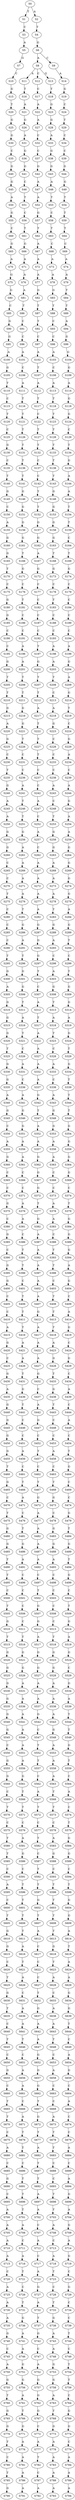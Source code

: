 strict digraph  {
	S0 -> S1 [ label = T ];
	S0 -> S2 [ label = A ];
	S1 -> S3 [ label = C ];
	S2 -> S4 [ label = T ];
	S3 -> S5 [ label = A ];
	S4 -> S6 [ label = G ];
	S5 -> S7 [ label = G ];
	S6 -> S8 [ label = A ];
	S6 -> S9 [ label = C ];
	S7 -> S10 [ label = C ];
	S8 -> S11 [ label = A ];
	S8 -> S12 [ label = C ];
	S8 -> S13 [ label = G ];
	S9 -> S14 [ label = A ];
	S10 -> S15 [ label = G ];
	S11 -> S16 [ label = T ];
	S12 -> S17 [ label = C ];
	S13 -> S18 [ label = T ];
	S14 -> S19 [ label = G ];
	S15 -> S20 [ label = T ];
	S16 -> S21 [ label = A ];
	S17 -> S22 [ label = A ];
	S18 -> S23 [ label = G ];
	S19 -> S24 [ label = C ];
	S20 -> S25 [ label = G ];
	S21 -> S26 [ label = G ];
	S22 -> S27 [ label = A ];
	S23 -> S28 [ label = G ];
	S24 -> S29 [ label = T ];
	S25 -> S30 [ label = G ];
	S26 -> S31 [ label = A ];
	S27 -> S32 [ label = C ];
	S28 -> S33 [ label = A ];
	S29 -> S34 [ label = C ];
	S30 -> S35 [ label = C ];
	S31 -> S36 [ label = G ];
	S32 -> S37 [ label = C ];
	S33 -> S38 [ label = G ];
	S34 -> S39 [ label = C ];
	S35 -> S40 [ label = G ];
	S36 -> S41 [ label = G ];
	S37 -> S42 [ label = G ];
	S38 -> S43 [ label = G ];
	S39 -> S44 [ label = G ];
	S40 -> S45 [ label = G ];
	S41 -> S46 [ label = C ];
	S42 -> S47 [ label = A ];
	S43 -> S48 [ label = A ];
	S44 -> S49 [ label = G ];
	S45 -> S50 [ label = A ];
	S46 -> S51 [ label = T ];
	S47 -> S52 [ label = A ];
	S48 -> S53 [ label = T ];
	S49 -> S54 [ label = T ];
	S50 -> S55 [ label = G ];
	S51 -> S56 [ label = C ];
	S52 -> S57 [ label = G ];
	S53 -> S58 [ label = C ];
	S54 -> S59 [ label = T ];
	S55 -> S60 [ label = C ];
	S56 -> S61 [ label = T ];
	S57 -> S62 [ label = T ];
	S58 -> S63 [ label = T ];
	S59 -> S64 [ label = T ];
	S60 -> S65 [ label = G ];
	S61 -> S66 [ label = G ];
	S62 -> S67 [ label = A ];
	S63 -> S68 [ label = C ];
	S64 -> S69 [ label = C ];
	S65 -> S70 [ label = A ];
	S66 -> S71 [ label = A ];
	S67 -> S72 [ label = A ];
	S68 -> S73 [ label = A ];
	S69 -> S74 [ label = A ];
	S70 -> S75 [ label = G ];
	S71 -> S76 [ label = A ];
	S72 -> S77 [ label = A ];
	S73 -> S78 [ label = A ];
	S74 -> S79 [ label = A ];
	S75 -> S80 [ label = G ];
	S76 -> S81 [ label = A ];
	S77 -> S82 [ label = G ];
	S78 -> S83 [ label = G ];
	S79 -> S84 [ label = T ];
	S80 -> S85 [ label = C ];
	S81 -> S86 [ label = T ];
	S82 -> S87 [ label = T ];
	S83 -> S88 [ label = T ];
	S84 -> S89 [ label = T ];
	S85 -> S90 [ label = G ];
	S86 -> S91 [ label = C ];
	S87 -> S92 [ label = T ];
	S88 -> S93 [ label = C ];
	S89 -> S94 [ label = A ];
	S90 -> S95 [ label = G ];
	S91 -> S96 [ label = C ];
	S92 -> S97 [ label = C ];
	S93 -> S98 [ label = C ];
	S94 -> S99 [ label = G ];
	S95 -> S100 [ label = A ];
	S96 -> S101 [ label = A ];
	S97 -> S102 [ label = A ];
	S98 -> S103 [ label = A ];
	S99 -> S104 [ label = G ];
	S100 -> S105 [ label = G ];
	S101 -> S106 [ label = C ];
	S102 -> S107 [ label = T ];
	S103 -> S108 [ label = C ];
	S104 -> S109 [ label = G ];
	S105 -> S110 [ label = T ];
	S106 -> S111 [ label = A ];
	S107 -> S112 [ label = A ];
	S108 -> S113 [ label = A ];
	S109 -> S114 [ label = A ];
	S110 -> S115 [ label = C ];
	S111 -> S116 [ label = T ];
	S112 -> S117 [ label = T ];
	S113 -> S118 [ label = T ];
	S114 -> S119 [ label = G ];
	S115 -> S120 [ label = T ];
	S116 -> S121 [ label = T ];
	S117 -> S122 [ label = C ];
	S118 -> S123 [ label = T ];
	S119 -> S124 [ label = G ];
	S120 -> S125 [ label = C ];
	S121 -> S126 [ label = T ];
	S122 -> S127 [ label = T ];
	S123 -> S128 [ label = T ];
	S124 -> S129 [ label = C ];
	S125 -> S130 [ label = G ];
	S126 -> S131 [ label = T ];
	S127 -> S132 [ label = T ];
	S128 -> S133 [ label = T ];
	S129 -> S134 [ label = T ];
	S130 -> S135 [ label = C ];
	S131 -> S136 [ label = T ];
	S132 -> S137 [ label = C ];
	S133 -> S138 [ label = T ];
	S134 -> S139 [ label = G ];
	S135 -> S140 [ label = T ];
	S136 -> S141 [ label = T ];
	S137 -> S142 [ label = C ];
	S138 -> S143 [ label = T ];
	S139 -> S144 [ label = A ];
	S140 -> S145 [ label = G ];
	S141 -> S146 [ label = G ];
	S142 -> S147 [ label = T ];
	S143 -> S148 [ label = G ];
	S144 -> S149 [ label = A ];
	S145 -> S150 [ label = C ];
	S146 -> S151 [ label = G ];
	S147 -> S152 [ label = T ];
	S148 -> S153 [ label = G ];
	S149 -> S154 [ label = T ];
	S150 -> S155 [ label = A ];
	S151 -> S156 [ label = G ];
	S152 -> S157 [ label = G ];
	S153 -> S158 [ label = G ];
	S154 -> S159 [ label = T ];
	S155 -> S160 [ label = G ];
	S156 -> S161 [ label = G ];
	S157 -> S162 [ label = G ];
	S158 -> S163 [ label = G ];
	S159 -> S164 [ label = C ];
	S160 -> S165 [ label = G ];
	S161 -> S166 [ label = T ];
	S162 -> S167 [ label = A ];
	S163 -> S168 [ label = T ];
	S164 -> S169 [ label = T ];
	S165 -> S170 [ label = T ];
	S166 -> S171 [ label = G ];
	S167 -> S172 [ label = G ];
	S168 -> S173 [ label = G ];
	S169 -> S174 [ label = G ];
	S170 -> S175 [ label = C ];
	S171 -> S176 [ label = C ];
	S172 -> S177 [ label = C ];
	S173 -> S178 [ label = C ];
	S174 -> S179 [ label = C ];
	S175 -> S180 [ label = G ];
	S176 -> S181 [ label = T ];
	S177 -> S182 [ label = C ];
	S178 -> S183 [ label = T ];
	S179 -> S184 [ label = C ];
	S180 -> S185 [ label = G ];
	S181 -> S186 [ label = C ];
	S182 -> S187 [ label = C ];
	S183 -> S188 [ label = C ];
	S184 -> S189 [ label = C ];
	S185 -> S190 [ label = C ];
	S186 -> S191 [ label = C ];
	S187 -> S192 [ label = C ];
	S188 -> S193 [ label = C ];
	S189 -> S194 [ label = C ];
	S190 -> S195 [ label = C ];
	S191 -> S196 [ label = A ];
	S192 -> S197 [ label = T ];
	S193 -> S198 [ label = A ];
	S194 -> S199 [ label = A ];
	S195 -> S200 [ label = G ];
	S196 -> S201 [ label = A ];
	S197 -> S202 [ label = G ];
	S198 -> S203 [ label = A ];
	S199 -> S204 [ label = G ];
	S200 -> S205 [ label = T ];
	S201 -> S206 [ label = T ];
	S202 -> S207 [ label = T ];
	S203 -> S208 [ label = T ];
	S204 -> S209 [ label = A ];
	S205 -> S210 [ label = T ];
	S206 -> S211 [ label = T ];
	S207 -> S212 [ label = T ];
	S208 -> S213 [ label = C ];
	S209 -> S214 [ label = G ];
	S210 -> S215 [ label = G ];
	S211 -> S216 [ label = G ];
	S212 -> S217 [ label = A ];
	S213 -> S218 [ label = A ];
	S214 -> S219 [ label = T ];
	S215 -> S220 [ label = A ];
	S216 -> S221 [ label = G ];
	S217 -> S222 [ label = T ];
	S218 -> S223 [ label = G ];
	S219 -> S224 [ label = C ];
	S220 -> S225 [ label = G ];
	S221 -> S226 [ label = T ];
	S222 -> S227 [ label = T ];
	S223 -> S228 [ label = C ];
	S224 -> S229 [ label = G ];
	S225 -> S230 [ label = C ];
	S226 -> S231 [ label = C ];
	S227 -> S232 [ label = T ];
	S228 -> S233 [ label = C ];
	S229 -> S234 [ label = A ];
	S230 -> S235 [ label = T ];
	S231 -> S236 [ label = C ];
	S232 -> S237 [ label = C ];
	S233 -> S238 [ label = C ];
	S234 -> S239 [ label = C ];
	S235 -> S240 [ label = G ];
	S236 -> S241 [ label = A ];
	S237 -> S242 [ label = C ];
	S238 -> S243 [ label = A ];
	S239 -> S244 [ label = A ];
	S240 -> S245 [ label = A ];
	S241 -> S246 [ label = T ];
	S242 -> S247 [ label = A ];
	S243 -> S248 [ label = C ];
	S244 -> S249 [ label = G ];
	S245 -> S250 [ label = A ];
	S246 -> S251 [ label = T ];
	S247 -> S252 [ label = C ];
	S248 -> S253 [ label = T ];
	S249 -> S254 [ label = A ];
	S250 -> S255 [ label = G ];
	S251 -> S256 [ label = G ];
	S252 -> S257 [ label = A ];
	S253 -> S258 [ label = G ];
	S254 -> S259 [ label = A ];
	S255 -> S260 [ label = G ];
	S256 -> S261 [ label = A ];
	S257 -> S262 [ label = C ];
	S258 -> S263 [ label = G ];
	S259 -> S264 [ label = G ];
	S260 -> S265 [ label = C ];
	S261 -> S266 [ label = A ];
	S262 -> S267 [ label = A ];
	S263 -> S268 [ label = A ];
	S264 -> S269 [ label = G ];
	S265 -> S270 [ label = C ];
	S266 -> S271 [ label = A ];
	S267 -> S272 [ label = A ];
	S268 -> S273 [ label = A ];
	S269 -> S274 [ label = G ];
	S270 -> S275 [ label = T ];
	S271 -> S276 [ label = A ];
	S272 -> S277 [ label = A ];
	S273 -> S278 [ label = A ];
	S274 -> S279 [ label = G ];
	S275 -> S280 [ label = C ];
	S276 -> S281 [ label = T ];
	S277 -> S282 [ label = A ];
	S278 -> S283 [ label = T ];
	S279 -> S284 [ label = A ];
	S280 -> S285 [ label = C ];
	S281 -> S286 [ label = G ];
	S282 -> S287 [ label = G ];
	S283 -> S288 [ label = G ];
	S284 -> S289 [ label = G ];
	S285 -> S290 [ label = C ];
	S286 -> S291 [ label = A ];
	S287 -> S292 [ label = G ];
	S288 -> S293 [ label = A ];
	S289 -> S294 [ label = T ];
	S290 -> S295 [ label = T ];
	S291 -> S296 [ label = T ];
	S292 -> S297 [ label = G ];
	S293 -> S298 [ label = C ];
	S294 -> S299 [ label = C ];
	S295 -> S300 [ label = G ];
	S296 -> S301 [ label = G ];
	S297 -> S302 [ label = T ];
	S298 -> S303 [ label = A ];
	S299 -> S304 [ label = T ];
	S300 -> S305 [ label = A ];
	S301 -> S306 [ label = G ];
	S302 -> S307 [ label = C ];
	S303 -> S308 [ label = G ];
	S304 -> S309 [ label = G ];
	S305 -> S310 [ label = G ];
	S306 -> S311 [ label = T ];
	S307 -> S312 [ label = A ];
	S308 -> S313 [ label = T ];
	S309 -> S314 [ label = G ];
	S310 -> S315 [ label = G ];
	S311 -> S316 [ label = A ];
	S312 -> S317 [ label = T ];
	S313 -> S318 [ label = A ];
	S314 -> S319 [ label = A ];
	S315 -> S320 [ label = G ];
	S316 -> S321 [ label = T ];
	S317 -> S322 [ label = A ];
	S318 -> S323 [ label = T ];
	S319 -> S324 [ label = G ];
	S320 -> S325 [ label = T ];
	S321 -> S326 [ label = C ];
	S322 -> S327 [ label = A ];
	S323 -> S328 [ label = C ];
	S324 -> S329 [ label = T ];
	S325 -> S330 [ label = G ];
	S326 -> S331 [ label = A ];
	S327 -> S332 [ label = A ];
	S328 -> S333 [ label = A ];
	S329 -> S334 [ label = G ];
	S330 -> S335 [ label = G ];
	S331 -> S336 [ label = C ];
	S332 -> S337 [ label = A ];
	S333 -> S338 [ label = C ];
	S334 -> S339 [ label = T ];
	S335 -> S340 [ label = A ];
	S336 -> S341 [ label = A ];
	S337 -> S342 [ label = G ];
	S338 -> S343 [ label = A ];
	S339 -> S344 [ label = T ];
	S340 -> S345 [ label = G ];
	S341 -> S346 [ label = G ];
	S342 -> S347 [ label = T ];
	S343 -> S348 [ label = G ];
	S344 -> S349 [ label = T ];
	S345 -> S350 [ label = C ];
	S346 -> S351 [ label = G ];
	S347 -> S352 [ label = A ];
	S348 -> S353 [ label = G ];
	S349 -> S354 [ label = G ];
	S350 -> S355 [ label = A ];
	S351 -> S356 [ label = A ];
	S352 -> S357 [ label = A ];
	S353 -> S358 [ label = A ];
	S354 -> S359 [ label = G ];
	S355 -> S360 [ label = G ];
	S356 -> S361 [ label = A ];
	S357 -> S362 [ label = G ];
	S358 -> S363 [ label = A ];
	S359 -> S364 [ label = G ];
	S360 -> S365 [ label = C ];
	S361 -> S366 [ label = C ];
	S362 -> S367 [ label = G ];
	S363 -> S368 [ label = C ];
	S364 -> S369 [ label = G ];
	S365 -> S370 [ label = C ];
	S366 -> S371 [ label = C ];
	S367 -> S372 [ label = G ];
	S368 -> S373 [ label = C ];
	S369 -> S374 [ label = C ];
	S370 -> S375 [ label = G ];
	S371 -> S376 [ label = A ];
	S372 -> S377 [ label = T ];
	S373 -> S378 [ label = A ];
	S374 -> S379 [ label = T ];
	S375 -> S380 [ label = C ];
	S376 -> S381 [ label = A ];
	S377 -> S382 [ label = G ];
	S378 -> S383 [ label = A ];
	S379 -> S384 [ label = G ];
	S380 -> S385 [ label = G ];
	S381 -> S386 [ label = C ];
	S382 -> S387 [ label = A ];
	S383 -> S388 [ label = C ];
	S384 -> S389 [ label = G ];
	S385 -> S390 [ label = C ];
	S386 -> S391 [ label = T ];
	S387 -> S392 [ label = A ];
	S388 -> S393 [ label = T ];
	S389 -> S394 [ label = G ];
	S390 -> S395 [ label = G ];
	S391 -> S396 [ label = T ];
	S392 -> S397 [ label = A ];
	S393 -> S398 [ label = T ];
	S394 -> S399 [ label = A ];
	S395 -> S400 [ label = G ];
	S396 -> S401 [ label = C ];
	S397 -> S402 [ label = A ];
	S398 -> S403 [ label = C ];
	S399 -> S404 [ label = G ];
	S400 -> S405 [ label = C ];
	S401 -> S406 [ label = T ];
	S402 -> S407 [ label = A ];
	S403 -> S408 [ label = T ];
	S404 -> S409 [ label = C ];
	S405 -> S410 [ label = C ];
	S406 -> S411 [ label = T ];
	S407 -> S412 [ label = G ];
	S408 -> S413 [ label = T ];
	S409 -> S414 [ label = A ];
	S410 -> S415 [ label = A ];
	S411 -> S416 [ label = T ];
	S412 -> S417 [ label = A ];
	S413 -> S418 [ label = T ];
	S414 -> S419 [ label = G ];
	S415 -> S420 [ label = G ];
	S416 -> S421 [ label = A ];
	S417 -> S422 [ label = A ];
	S418 -> S423 [ label = A ];
	S419 -> S424 [ label = C ];
	S420 -> S425 [ label = C ];
	S421 -> S426 [ label = A ];
	S422 -> S427 [ label = A ];
	S423 -> S428 [ label = G ];
	S424 -> S429 [ label = G ];
	S425 -> S430 [ label = G ];
	S426 -> S431 [ label = T ];
	S427 -> S432 [ label = G ];
	S428 -> S433 [ label = T ];
	S429 -> S434 [ label = C ];
	S430 -> S435 [ label = A ];
	S431 -> S436 [ label = G ];
	S432 -> S437 [ label = C ];
	S433 -> S438 [ label = G ];
	S434 -> S439 [ label = A ];
	S435 -> S440 [ label = G ];
	S436 -> S441 [ label = T ];
	S437 -> S442 [ label = A ];
	S438 -> S443 [ label = T ];
	S439 -> S444 [ label = C ];
	S440 -> S445 [ label = G ];
	S441 -> S446 [ label = C ];
	S442 -> S447 [ label = G ];
	S443 -> S448 [ label = C ];
	S444 -> S449 [ label = A ];
	S445 -> S450 [ label = G ];
	S446 -> S451 [ label = C ];
	S447 -> S452 [ label = C ];
	S448 -> S453 [ label = C ];
	S449 -> S454 [ label = C ];
	S450 -> S455 [ label = G ];
	S451 -> S456 [ label = A ];
	S452 -> S457 [ label = T ];
	S453 -> S458 [ label = A ];
	S454 -> S459 [ label = T ];
	S455 -> S460 [ label = T ];
	S456 -> S461 [ label = C ];
	S457 -> S462 [ label = C ];
	S458 -> S463 [ label = C ];
	S459 -> S464 [ label = G ];
	S460 -> S465 [ label = G ];
	S461 -> S466 [ label = T ];
	S462 -> S467 [ label = T ];
	S463 -> S468 [ label = T ];
	S464 -> S469 [ label = C ];
	S465 -> S470 [ label = C ];
	S466 -> S471 [ label = A ];
	S467 -> S472 [ label = G ];
	S468 -> S473 [ label = G ];
	S469 -> S474 [ label = C ];
	S470 -> S475 [ label = T ];
	S471 -> S476 [ label = C ];
	S472 -> S477 [ label = A ];
	S473 -> S478 [ label = C ];
	S474 -> S479 [ label = G ];
	S475 -> S480 [ label = G ];
	S476 -> S481 [ label = T ];
	S477 -> S482 [ label = A ];
	S478 -> S483 [ label = G ];
	S479 -> S484 [ label = T ];
	S480 -> S485 [ label = G ];
	S481 -> S486 [ label = G ];
	S482 -> S487 [ label = A ];
	S483 -> S488 [ label = G ];
	S484 -> S489 [ label = G ];
	S485 -> S490 [ label = T ];
	S486 -> S491 [ label = A ];
	S487 -> S492 [ label = A ];
	S488 -> S493 [ label = A ];
	S489 -> S494 [ label = T ];
	S490 -> S495 [ label = T ];
	S491 -> S496 [ label = C ];
	S492 -> S497 [ label = C ];
	S493 -> S498 [ label = C ];
	S494 -> S499 [ label = G ];
	S495 -> S500 [ label = C ];
	S496 -> S501 [ label = C ];
	S497 -> S502 [ label = T ];
	S498 -> S503 [ label = C ];
	S499 -> S504 [ label = C ];
	S500 -> S505 [ label = T ];
	S501 -> S506 [ label = C ];
	S502 -> S507 [ label = G ];
	S503 -> S508 [ label = C ];
	S504 -> S509 [ label = T ];
	S505 -> S510 [ label = G ];
	S506 -> S511 [ label = C ];
	S507 -> S512 [ label = G ];
	S508 -> S513 [ label = C ];
	S509 -> S514 [ label = G ];
	S510 -> S515 [ label = T ];
	S511 -> S516 [ label = T ];
	S512 -> S517 [ label = A ];
	S513 -> S518 [ label = T ];
	S514 -> S519 [ label = A ];
	S515 -> S520 [ label = G ];
	S516 -> S521 [ label = G ];
	S517 -> S522 [ label = G ];
	S518 -> S523 [ label = G ];
	S519 -> S524 [ label = G ];
	S520 -> S525 [ label = G ];
	S521 -> S526 [ label = G ];
	S522 -> S527 [ label = G ];
	S523 -> S528 [ label = G ];
	S524 -> S529 [ label = C ];
	S525 -> S530 [ label = G ];
	S526 -> S531 [ label = A ];
	S527 -> S532 [ label = A ];
	S528 -> S533 [ label = A ];
	S529 -> S534 [ label = G ];
	S530 -> S535 [ label = G ];
	S531 -> S536 [ label = A ];
	S532 -> S537 [ label = A ];
	S533 -> S538 [ label = A ];
	S534 -> S539 [ label = A ];
	S535 -> S540 [ label = G ];
	S536 -> S541 [ label = A ];
	S537 -> S542 [ label = G ];
	S538 -> S543 [ label = A ];
	S539 -> S544 [ label = T ];
	S540 -> S545 [ label = G ];
	S541 -> S546 [ label = A ];
	S542 -> S547 [ label = C ];
	S543 -> S548 [ label = G ];
	S544 -> S549 [ label = T ];
	S545 -> S550 [ label = C ];
	S546 -> S551 [ label = A ];
	S547 -> S552 [ label = T ];
	S548 -> S553 [ label = A ];
	S549 -> S554 [ label = G ];
	S550 -> S555 [ label = G ];
	S551 -> S556 [ label = A ];
	S552 -> S557 [ label = T ];
	S553 -> S558 [ label = A ];
	S554 -> S559 [ label = T ];
	S555 -> S560 [ label = G ];
	S556 -> S561 [ label = G ];
	S557 -> S562 [ label = C ];
	S558 -> S563 [ label = A ];
	S559 -> S564 [ label = C ];
	S560 -> S565 [ label = C ];
	S561 -> S566 [ label = T ];
	S562 -> S567 [ label = A ];
	S563 -> S568 [ label = T ];
	S564 -> S569 [ label = A ];
	S565 -> S570 [ label = T ];
	S566 -> S571 [ label = T ];
	S567 -> S572 [ label = T ];
	S568 -> S573 [ label = T ];
	S569 -> S574 [ label = C ];
	S570 -> S575 [ label = C ];
	S571 -> S576 [ label = C ];
	S572 -> S577 [ label = C ];
	S573 -> S578 [ label = C ];
	S574 -> S579 [ label = T ];
	S575 -> S580 [ label = T ];
	S576 -> S581 [ label = A ];
	S577 -> S582 [ label = T ];
	S578 -> S583 [ label = A ];
	S579 -> S584 [ label = G ];
	S580 -> S585 [ label = T ];
	S581 -> S586 [ label = G ];
	S582 -> S587 [ label = C ];
	S583 -> S588 [ label = G ];
	S584 -> S589 [ label = G ];
	S585 -> S590 [ label = C ];
	S586 -> S591 [ label = C ];
	S587 -> S592 [ label = T ];
	S588 -> S593 [ label = C ];
	S589 -> S594 [ label = C ];
	S590 -> S595 [ label = A ];
	S591 -> S596 [ label = T ];
	S592 -> S597 [ label = T ];
	S593 -> S598 [ label = T ];
	S594 -> S599 [ label = T ];
	S595 -> S600 [ label = C ];
	S596 -> S601 [ label = T ];
	S597 -> S602 [ label = G ];
	S598 -> S603 [ label = T ];
	S599 -> S604 [ label = G ];
	S600 -> S605 [ label = T ];
	S601 -> S606 [ label = T ];
	S602 -> S607 [ label = T ];
	S603 -> S608 [ label = T ];
	S604 -> S609 [ label = G ];
	S605 -> S610 [ label = G ];
	S606 -> S611 [ label = T ];
	S607 -> S612 [ label = A ];
	S608 -> S613 [ label = T ];
	S609 -> S614 [ label = A ];
	S610 -> S615 [ label = G ];
	S611 -> S616 [ label = A ];
	S612 -> S617 [ label = C ];
	S613 -> S618 [ label = G ];
	S614 -> S619 [ label = T ];
	S615 -> S620 [ label = C ];
	S616 -> S621 [ label = T ];
	S617 -> S622 [ label = C ];
	S618 -> S623 [ label = T ];
	S619 -> S624 [ label = A ];
	S620 -> S625 [ label = T ];
	S621 -> S626 [ label = A ];
	S622 -> S627 [ label = C ];
	S623 -> S628 [ label = A ];
	S624 -> S629 [ label = A ];
	S625 -> S630 [ label = G ];
	S626 -> S631 [ label = C ];
	S627 -> S632 [ label = T ];
	S628 -> S633 [ label = C ];
	S629 -> S634 [ label = G ];
	S630 -> S635 [ label = T ];
	S631 -> S636 [ label = A ];
	S632 -> S637 [ label = G ];
	S633 -> S638 [ label = A ];
	S634 -> S639 [ label = G ];
	S635 -> S640 [ label = C ];
	S636 -> S641 [ label = A ];
	S637 -> S642 [ label = A ];
	S638 -> S643 [ label = A ];
	S639 -> S644 [ label = T ];
	S640 -> S645 [ label = T ];
	S641 -> S646 [ label = T ];
	S642 -> S647 [ label = A ];
	S643 -> S648 [ label = T ];
	S644 -> S649 [ label = C ];
	S645 -> S650 [ label = C ];
	S646 -> S651 [ label = C ];
	S647 -> S652 [ label = G ];
	S648 -> S653 [ label = C ];
	S649 -> S654 [ label = A ];
	S650 -> S655 [ label = G ];
	S651 -> S656 [ label = A ];
	S652 -> S657 [ label = G ];
	S653 -> S658 [ label = A ];
	S654 -> S659 [ label = G ];
	S655 -> S660 [ label = C ];
	S656 -> S661 [ label = A ];
	S657 -> S662 [ label = G ];
	S658 -> S663 [ label = C ];
	S659 -> S664 [ label = C ];
	S660 -> S665 [ label = T ];
	S661 -> S666 [ label = C ];
	S662 -> S667 [ label = T ];
	S663 -> S668 [ label = C ];
	S664 -> S669 [ label = A ];
	S665 -> S670 [ label = T ];
	S666 -> S671 [ label = A ];
	S667 -> S672 [ label = G ];
	S668 -> S673 [ label = A ];
	S669 -> S674 [ label = C ];
	S670 -> S675 [ label = C ];
	S671 -> S676 [ label = T ];
	S672 -> S677 [ label = T ];
	S673 -> S678 [ label = T ];
	S674 -> S679 [ label = C ];
	S675 -> S680 [ label = A ];
	S676 -> S681 [ label = T ];
	S677 -> S682 [ label = A ];
	S678 -> S683 [ label = T ];
	S679 -> S684 [ label = A ];
	S680 -> S685 [ label = C ];
	S681 -> S686 [ label = C ];
	S682 -> S687 [ label = T ];
	S683 -> S688 [ label = C ];
	S684 -> S689 [ label = C ];
	S685 -> S690 [ label = G ];
	S686 -> S691 [ label = T ];
	S687 -> S692 [ label = T ];
	S688 -> S693 [ label = C ];
	S689 -> S694 [ label = A ];
	S690 -> S695 [ label = C ];
	S691 -> S696 [ label = T ];
	S692 -> S697 [ label = A ];
	S693 -> S698 [ label = T ];
	S694 -> S699 [ label = G ];
	S695 -> S700 [ label = A ];
	S696 -> S701 [ label = T ];
	S697 -> S702 [ label = A ];
	S698 -> S703 [ label = T ];
	S699 -> S704 [ label = A ];
	S700 -> S705 [ label = A ];
	S701 -> S706 [ label = A ];
	S702 -> S707 [ label = C ];
	S703 -> S708 [ label = A ];
	S704 -> S709 [ label = G ];
	S705 -> S710 [ label = A ];
	S706 -> S711 [ label = C ];
	S707 -> S712 [ label = A ];
	S708 -> S713 [ label = C ];
	S709 -> S714 [ label = A ];
	S710 -> S715 [ label = A ];
	S711 -> S716 [ label = A ];
	S712 -> S717 [ label = C ];
	S713 -> S718 [ label = A ];
	S714 -> S719 [ label = G ];
	S715 -> S720 [ label = C ];
	S716 -> S721 [ label = T ];
	S717 -> S722 [ label = A ];
	S718 -> S723 [ label = T ];
	S719 -> S724 [ label = C ];
	S720 -> S725 [ label = A ];
	S721 -> S726 [ label = C ];
	S722 -> S727 [ label = G ];
	S723 -> S728 [ label = C ];
	S724 -> S729 [ label = G ];
	S725 -> S730 [ label = A ];
	S726 -> S731 [ label = T ];
	S727 -> S732 [ label = A ];
	S728 -> S733 [ label = T ];
	S729 -> S734 [ label = C ];
	S730 -> S735 [ label = A ];
	S731 -> S736 [ label = G ];
	S732 -> S737 [ label = T ];
	S733 -> S738 [ label = G ];
	S734 -> S739 [ label = C ];
	S735 -> S740 [ label = G ];
	S736 -> S741 [ label = A ];
	S737 -> S742 [ label = G ];
	S738 -> S743 [ label = A ];
	S739 -> S744 [ label = T ];
	S740 -> S745 [ label = C ];
	S741 -> S746 [ label = A ];
	S742 -> S747 [ label = C ];
	S743 -> S748 [ label = A ];
	S744 -> S749 [ label = C ];
	S745 -> S750 [ label = A ];
	S746 -> S751 [ label = G ];
	S747 -> S752 [ label = A ];
	S748 -> S753 [ label = G ];
	S749 -> S754 [ label = T ];
	S750 -> S755 [ label = G ];
	S751 -> S756 [ label = G ];
	S752 -> S757 [ label = G ];
	S753 -> S758 [ label = G ];
	S754 -> S759 [ label = T ];
	S755 -> S760 [ label = T ];
	S756 -> S761 [ label = A ];
	S757 -> S762 [ label = G ];
	S758 -> S763 [ label = A ];
	S759 -> S764 [ label = C ];
	S760 -> S765 [ label = G ];
	S761 -> S766 [ label = T ];
	S762 -> S767 [ label = G ];
	S763 -> S768 [ label = T ];
	S764 -> S769 [ label = G ];
	S765 -> S770 [ label = G ];
	S766 -> S771 [ label = G ];
	S767 -> S772 [ label = C ];
	S768 -> S773 [ label = G ];
	S769 -> S774 [ label = G ];
	S770 -> S775 [ label = T ];
	S771 -> S776 [ label = A ];
	S772 -> S777 [ label = A ];
	S773 -> S778 [ label = A ];
	S774 -> S779 [ label = C ];
	S775 -> S780 [ label = C ];
	S776 -> S781 [ label = A ];
	S777 -> S782 [ label = T ];
	S778 -> S783 [ label = A ];
	S779 -> S784 [ label = A ];
	S780 -> S785 [ label = T ];
	S781 -> S786 [ label = A ];
	S782 -> S787 [ label = C ];
	S783 -> S788 [ label = A ];
	S784 -> S789 [ label = A ];
	S785 -> S790 [ label = G ];
	S786 -> S791 [ label = A ];
	S787 -> S792 [ label = A ];
	S788 -> S793 [ label = A ];
	S789 -> S794 [ label = A ];
}
